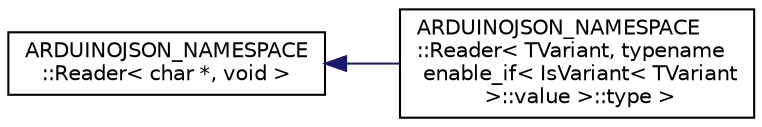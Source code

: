 digraph "Graphical Class Hierarchy"
{
 // LATEX_PDF_SIZE
  edge [fontname="Helvetica",fontsize="10",labelfontname="Helvetica",labelfontsize="10"];
  node [fontname="Helvetica",fontsize="10",shape=record];
  rankdir="LR";
  Node0 [label="ARDUINOJSON_NAMESPACE\l::Reader\< char *, void \>",height=0.2,width=0.4,color="black", fillcolor="white", style="filled",URL="$structARDUINOJSON__NAMESPACE_1_1Reader.html",tooltip=" "];
  Node0 -> Node1 [dir="back",color="midnightblue",fontsize="10",style="solid",fontname="Helvetica"];
  Node1 [label="ARDUINOJSON_NAMESPACE\l::Reader\< TVariant, typename\l enable_if\< IsVariant\< TVariant\l \>::value \>::type \>",height=0.2,width=0.4,color="black", fillcolor="white", style="filled",URL="$structARDUINOJSON__NAMESPACE_1_1Reader_3_01TVariant_00_01typename_01enable__if_3_01IsVariant_3_02e809e013eee94a546676d42556099db.html",tooltip=" "];
}
